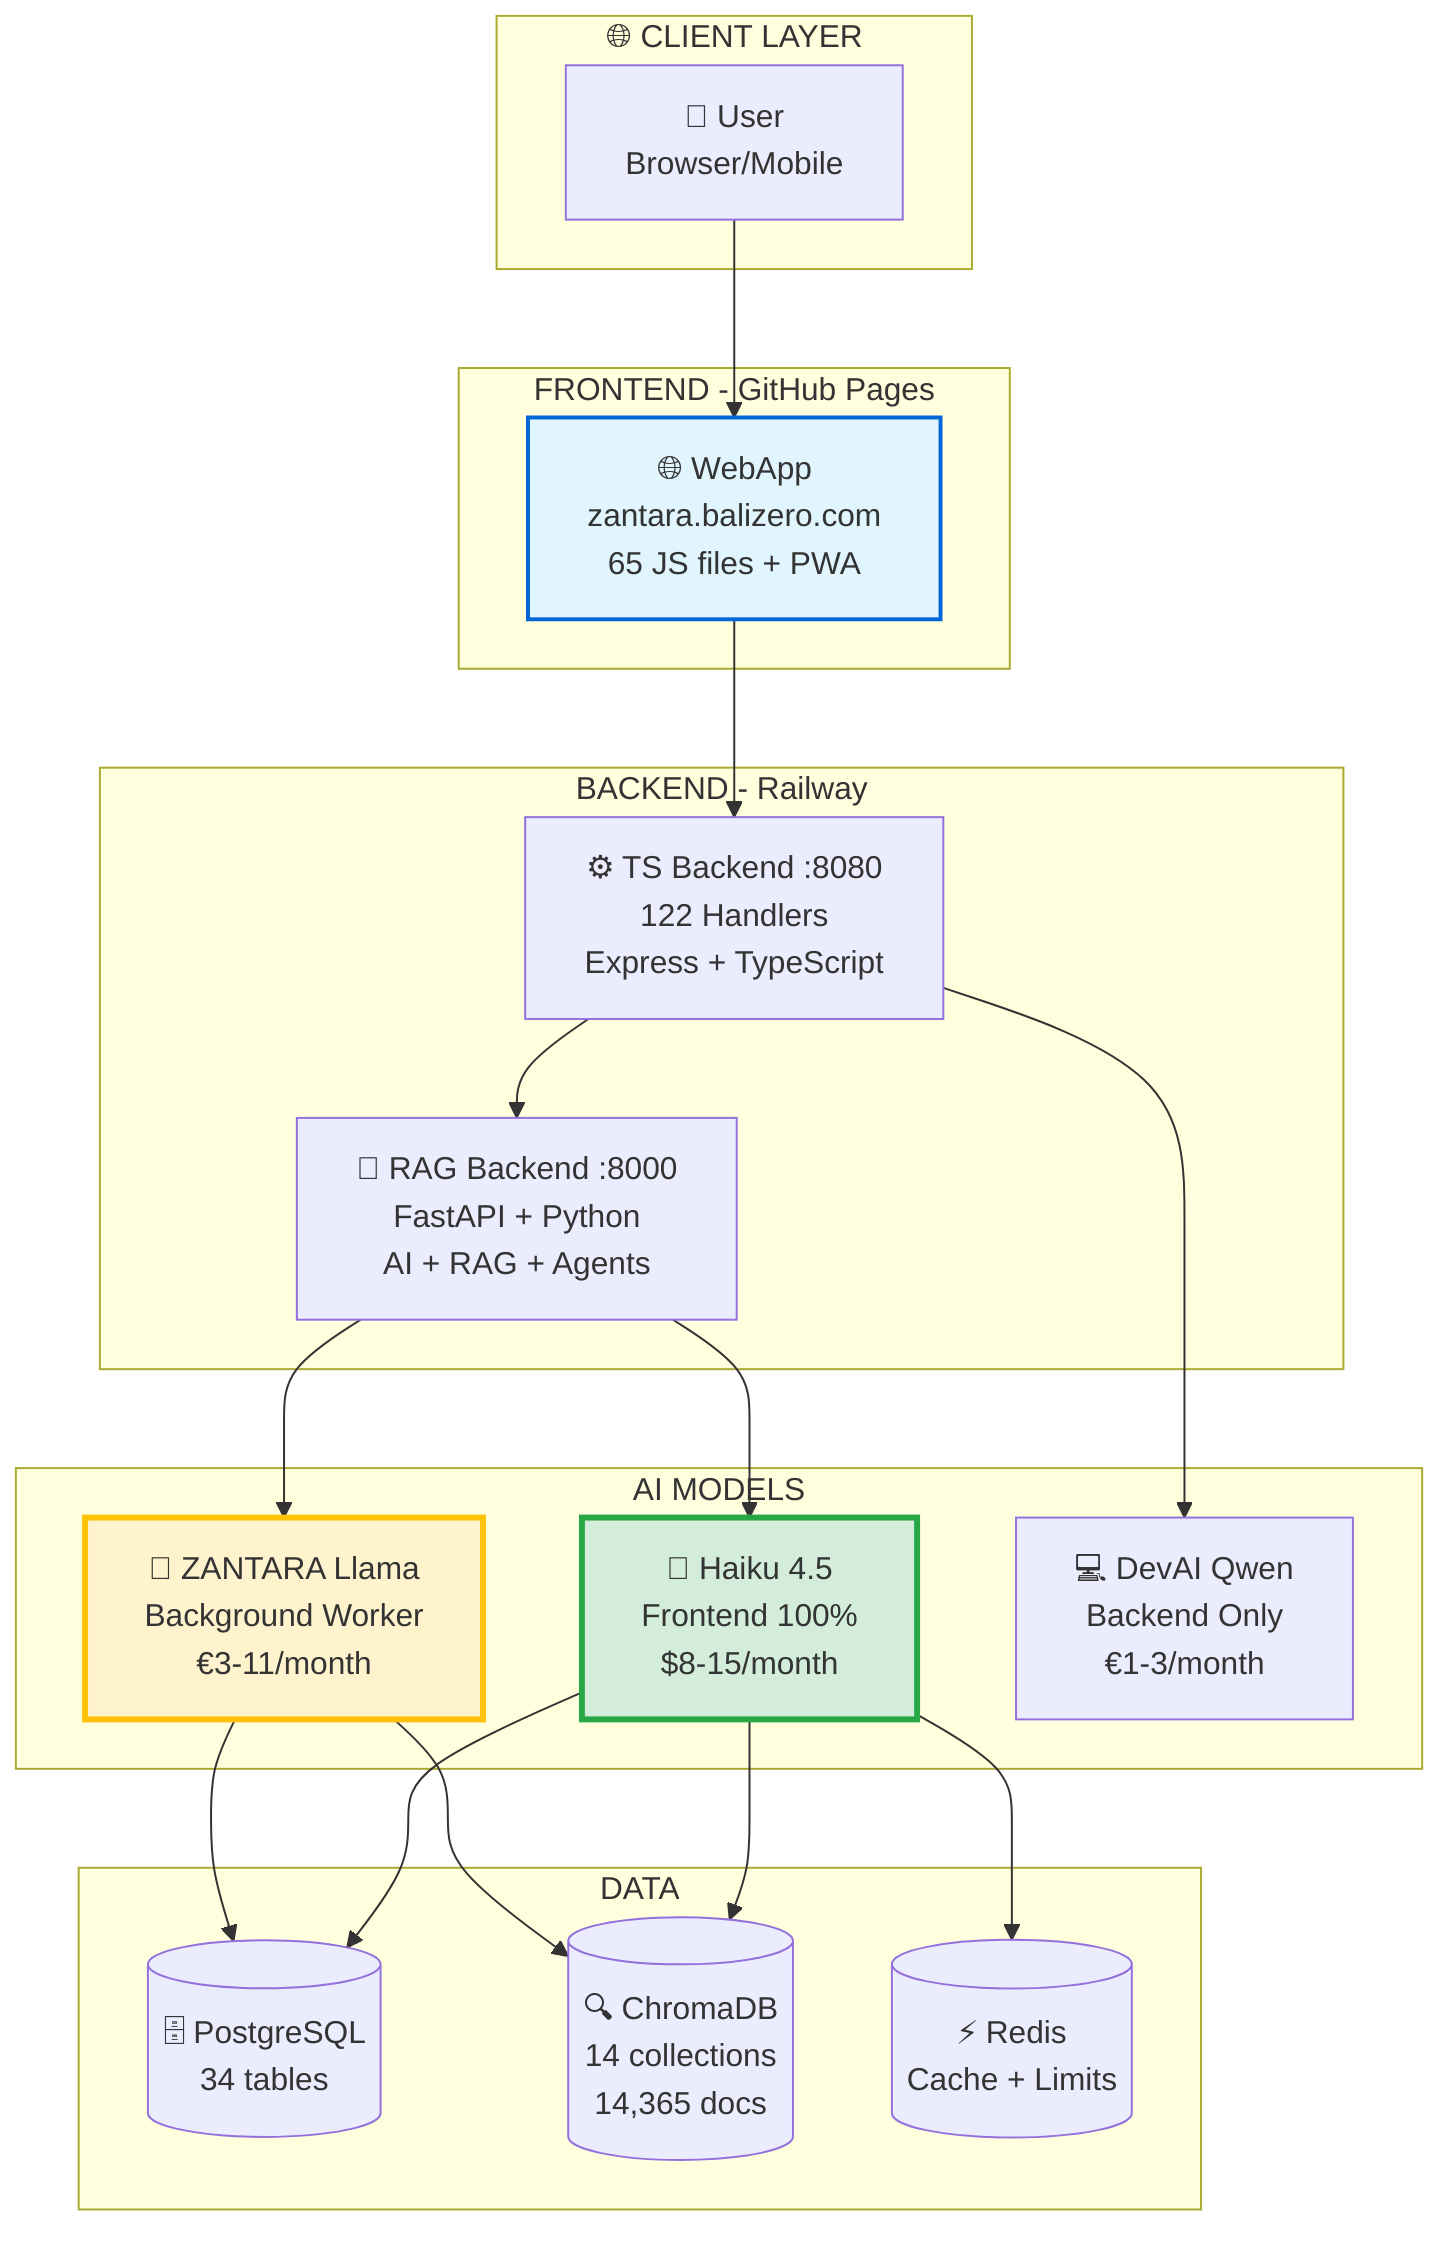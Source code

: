graph TB
    subgraph "🌐 CLIENT LAYER"
        User[👤 User<br/>Browser/Mobile]
    end
    
    subgraph "FRONTEND - GitHub Pages"
        WebApp[🌐 WebApp<br/>zantara.balizero.com<br/>65 JS files + PWA]
    end
    
    subgraph "BACKEND - Railway"
        TS[⚙️ TS Backend :8080<br/>122 Handlers<br/>Express + TypeScript]
        RAG[🧠 RAG Backend :8000<br/>FastAPI + Python<br/>AI + RAG + Agents]
    end
    
    subgraph "AI MODELS"
        Haiku[🤖 Haiku 4.5<br/>Frontend 100%<br/>$8-15/month]
        Llama[🧠 ZANTARA Llama<br/>Background Worker<br/>€3-11/month]
        DevAI[💻 DevAI Qwen<br/>Backend Only<br/>€1-3/month]
    end
    
    subgraph "DATA"
        PG[(🗄️ PostgreSQL<br/>34 tables)]
        Chroma[(🔍 ChromaDB<br/>14 collections<br/>14,365 docs)]
        Redis[(⚡ Redis<br/>Cache + Limits)]
    end
    
    User --> WebApp
    WebApp --> TS
    TS --> RAG
    RAG --> Haiku
    RAG --> Llama
    TS --> DevAI
    
    Haiku --> Chroma
    Haiku --> PG
    Haiku --> Redis
    
    Llama --> Chroma
    Llama --> PG
    
    style Haiku fill:#d4edda,stroke:#28a745,stroke-width:3px
    style Llama fill:#fff3cd,stroke:#ffc107,stroke-width:3px
    style WebApp fill:#e1f5ff,stroke:#0366d6,stroke-width:2px